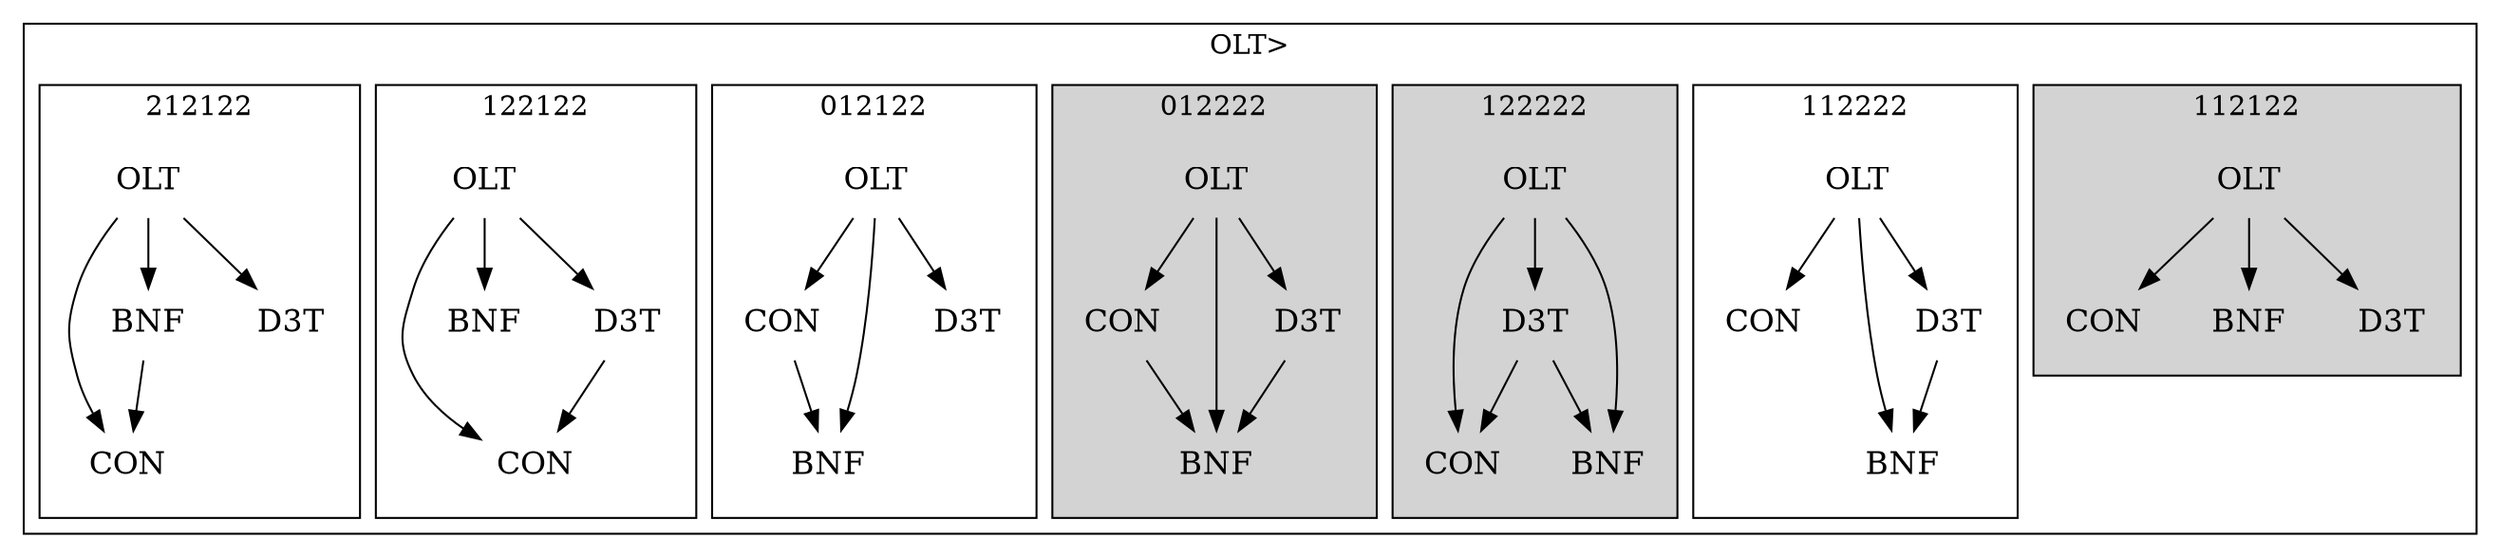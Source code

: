 strict digraph FirstlevelCluster {
	labelloc = "t";
	compound = false;
	subgraph cluster_0 {
	label= "OLT>";
		subgraph	cluster_2 {
		label = "112122";
			style = filled;
			node	[label = CON, shape = plaintext, fontsize = 16] CON2;
			node	[label = BNF, shape = plaintext, fontsize = 16] BNF2;
			node	[label = D3T, shape = plaintext, fontsize = 16] D3T2;
			node	[label = OLT, shape = plaintext, fontsize = 16] OLT2;
			OLT2->CON2;OLT2->BNF2;OLT2->D3T2;			}
		subgraph	cluster_3 {
		label = "112222";
			node	[label = CON, shape = plaintext, fontsize = 16] CON3;
			node	[label = BNF, shape = plaintext, fontsize = 16] BNF3;
			node	[label = D3T, shape = plaintext, fontsize = 16] D3T3;
			node	[label = OLT, shape = plaintext, fontsize = 16] OLT3;
			D3T3->BNF3;OLT3->CON3;OLT3->BNF3;OLT3->D3T3;			}
		subgraph	cluster_4 {
		label = "122222";
			style = filled;
			node	[label = CON, shape = plaintext, fontsize = 16] CON4;
			node	[label = BNF, shape = plaintext, fontsize = 16] BNF4;
			node	[label = D3T, shape = plaintext, fontsize = 16] D3T4;
			node	[label = OLT, shape = plaintext, fontsize = 16] OLT4;
			D3T4->CON4;D3T4->BNF4;OLT4->CON4;OLT4->BNF4;OLT4->D3T4;			}
		subgraph	cluster_5 {
		label = "012222";
			style = filled;
			node	[label = CON, shape = plaintext, fontsize = 16] CON5;
			node	[label = BNF, shape = plaintext, fontsize = 16] BNF5;
			node	[label = D3T, shape = plaintext, fontsize = 16] D3T5;
			node	[label = OLT, shape = plaintext, fontsize = 16] OLT5;
			CON5->BNF5;D3T5->BNF5;OLT5->CON5;OLT5->BNF5;OLT5->D3T5;			}
		subgraph	cluster_6 {
		label = "012122";
			node	[label = CON, shape = plaintext, fontsize = 16] CON6;
			node	[label = BNF, shape = plaintext, fontsize = 16] BNF6;
			node	[label = D3T, shape = plaintext, fontsize = 16] D3T6;
			node	[label = OLT, shape = plaintext, fontsize = 16] OLT6;
			CON6->BNF6;OLT6->CON6;OLT6->BNF6;OLT6->D3T6;			}
		subgraph	cluster_7 {
		label = "122122";
			node	[label = CON, shape = plaintext, fontsize = 16] CON7;
			node	[label = BNF, shape = plaintext, fontsize = 16] BNF7;
			node	[label = D3T, shape = plaintext, fontsize = 16] D3T7;
			node	[label = OLT, shape = plaintext, fontsize = 16] OLT7;
			D3T7->CON7;OLT7->CON7;OLT7->BNF7;OLT7->D3T7;			}
		subgraph	cluster_8 {
		label = "212122";
			node	[label = CON, shape = plaintext, fontsize = 16] CON8;
			node	[label = BNF, shape = plaintext, fontsize = 16] BNF8;
			node	[label = D3T, shape = plaintext, fontsize = 16] D3T8;
			node	[label = OLT, shape = plaintext, fontsize = 16] OLT8;
			BNF8->CON8;OLT8->CON8;OLT8->BNF8;OLT8->D3T8;			}
}}